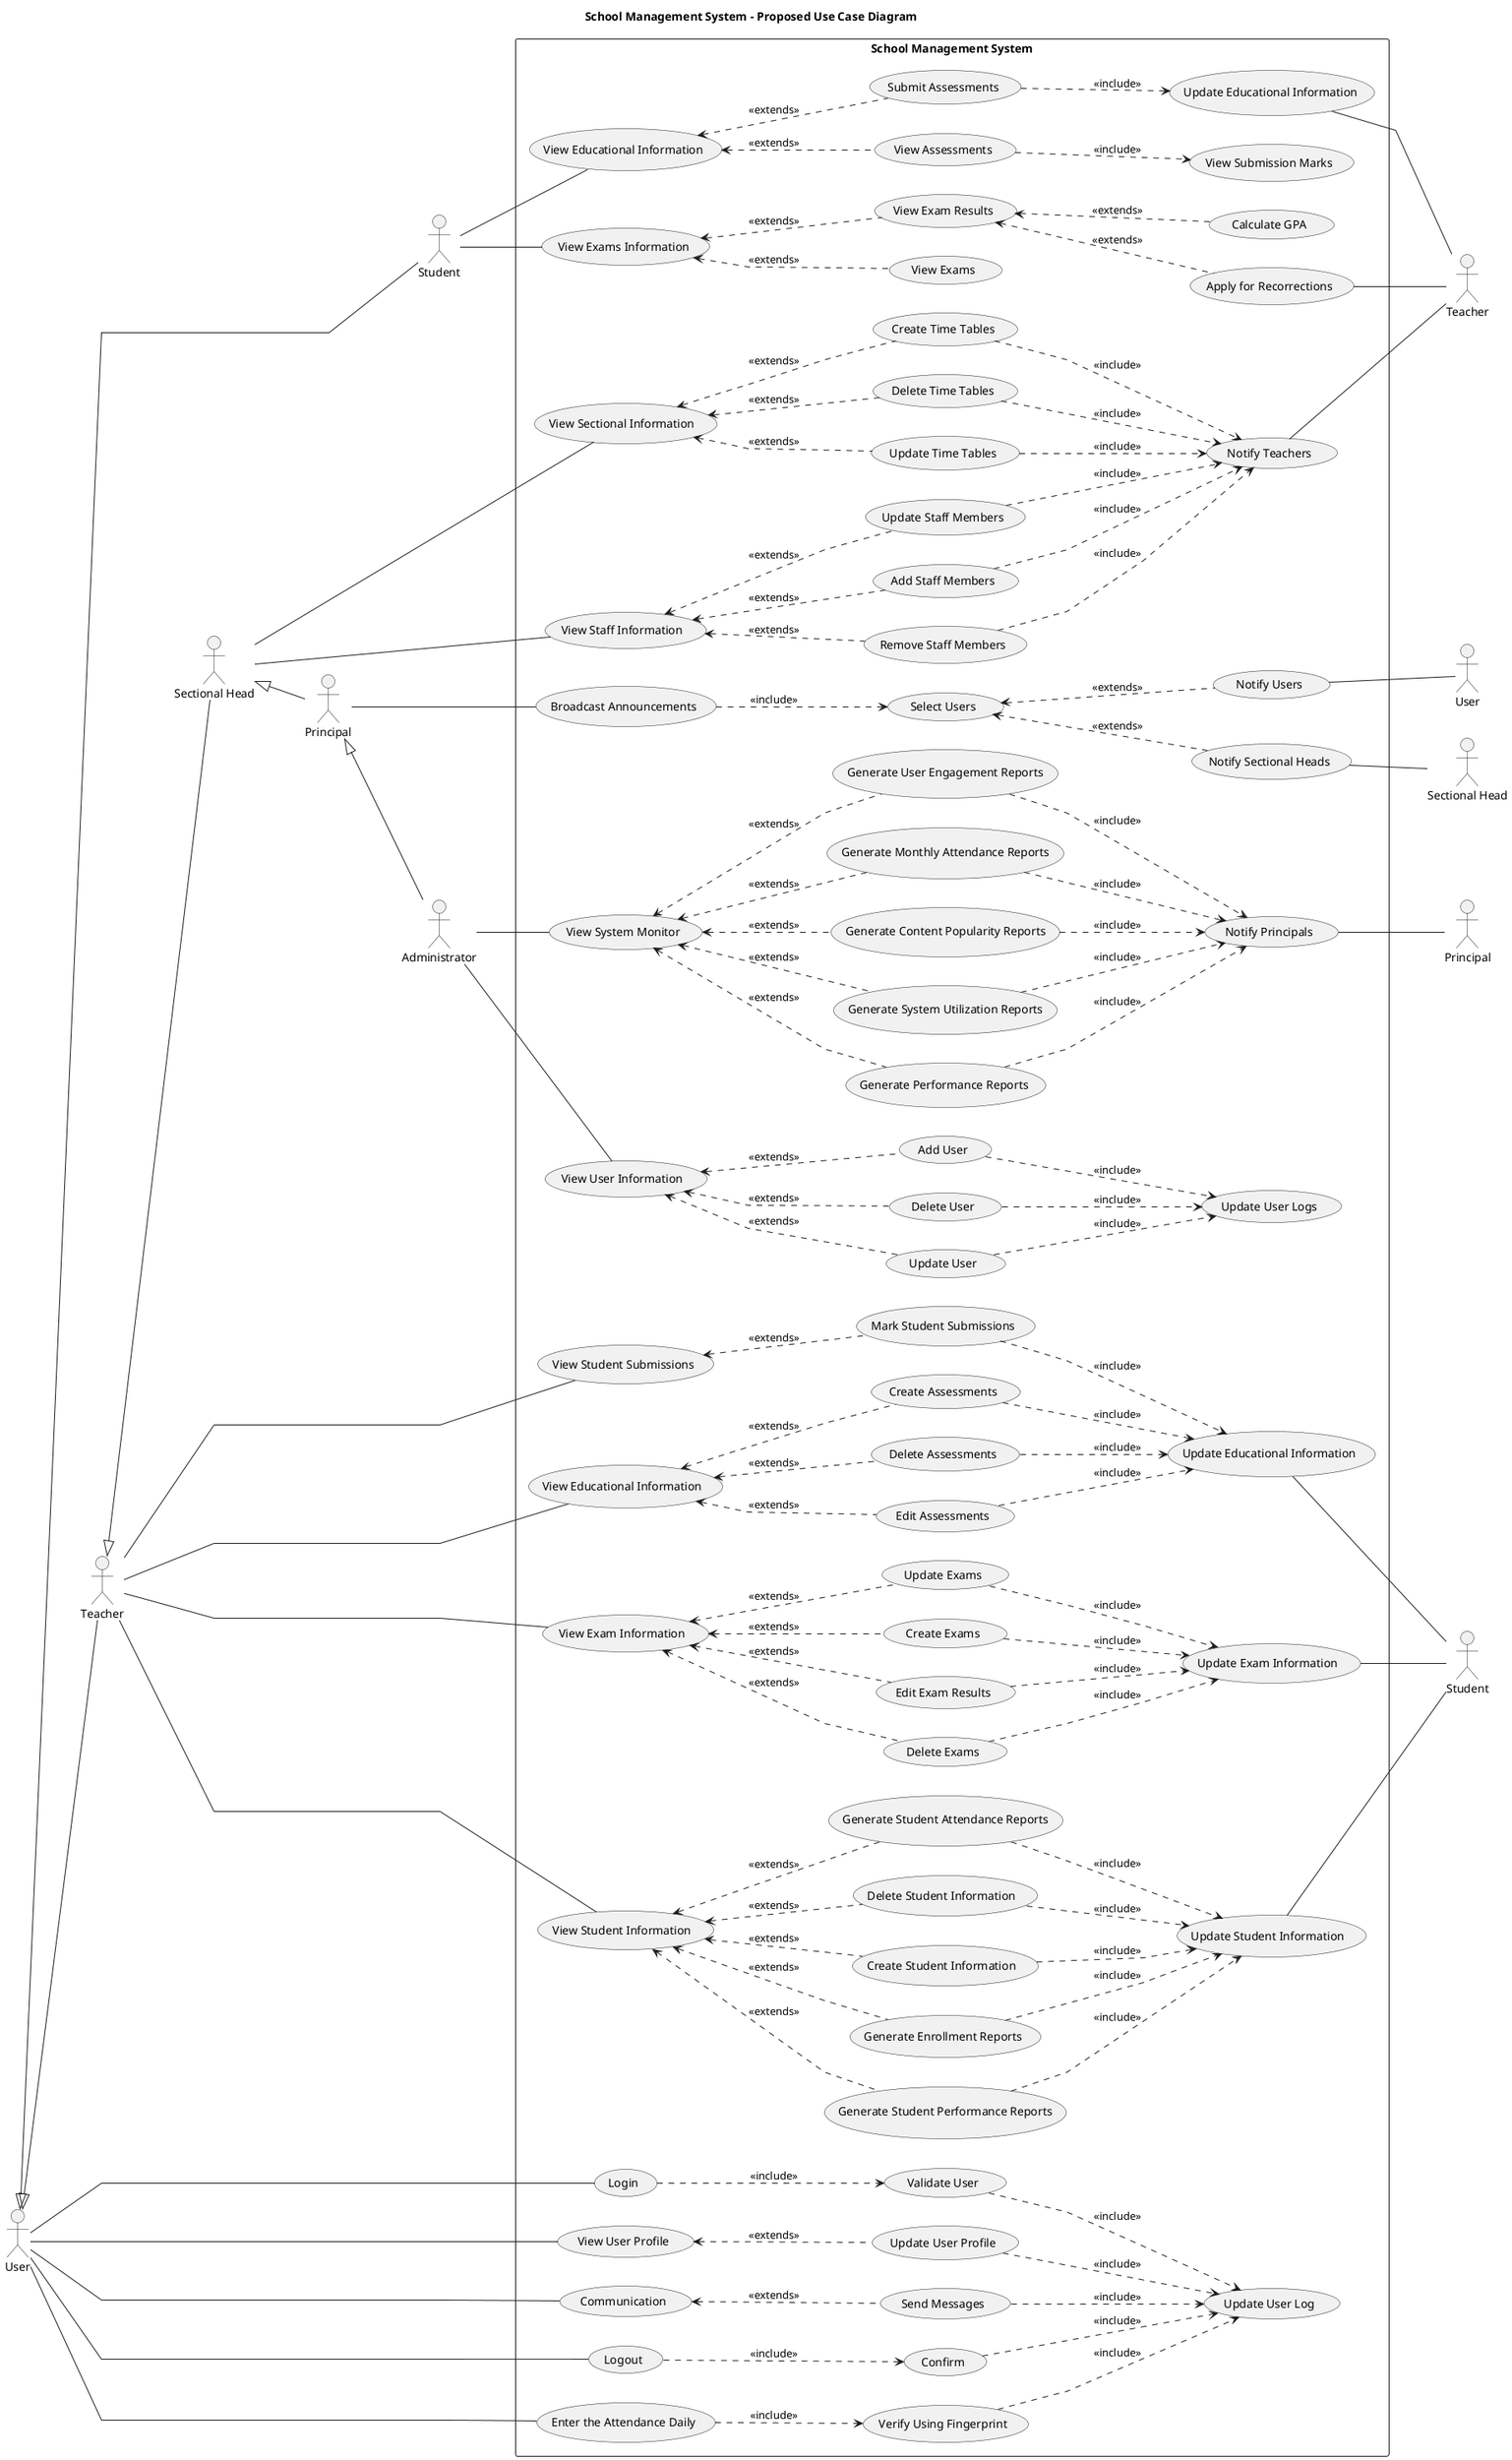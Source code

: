 @startuml School Management System
title School Management System - Proposed Use Case Diagram

left to right direction
skinparam linetype polyline

actor "User" as U
actor "User" as UR
actor "Student" as S
actor "Student" as SR
actor "Teacher" as T
actor "Teacher" as TR
actor "Sectional Head" as SH
actor "Sectional Head" as SHR
actor "Principal" as P
actor "Principal" as PR
actor "Administrator" as A

U <|-- S
U <|-- T
T <|-- SH
SH <|-- P
P <|-- A

rectangle "School Management System" {
        U -- (Enter the Attendance Daily)
        (Enter the Attendance Daily) ..> (Verify Using Fingerprint) : <<include>>
        (Verify Using Fingerprint) ..> (Update User Log) : <<include>>

        U -- (Login)
        (Login) ..> (Validate User) : <<include>>
        (Validate User) ..> (Update User Log) : <<include>>

        U -- (View User Profile)
        (View User Profile) <.. (Update User Profile) : <<extends>>
        (Update User Profile) ..> (Update User Log) : <<include>>

        U -- (Communication)
        (Communication) <.. (Send Messages) : <<extends>>
        (Send Messages) ..> (Update User Log) : <<include>>

        U -- (Logout)
        (Logout) ..> (Confirm) : <<include>>
        (Confirm) ..> (Update User Log) : <<include>>

        (Notify Users) -- UR

        S -- (View Educational Information)
        (View Educational Information) <.. (Submit Assessments) : <<extends>>
        (View Educational Information) <.. (View Assessments) : <<extends>>

        (Submit Assessments) ..> (Update Educational Information) : <<include>>
        (View Assessments) ..> (View Submission Marks) : <<include>>

        S -- (View Exams Information)
        (View Exams Information) <.. (View Exams) : <<extends>>
        (View Exams Information) <.. (View Exam Results) : <<extends>>
        (View Exam Results) <.. (Apply for Recorrections) : <<extends>>
        (View Exam Results) <.. (Calculate GPA) : <<extends>>

        (Update Student Information ) -- SR
        (Update Educational Information ) -- SR
        (Update Exam Information ) -- SR

        T -- (View Student Information )
        (View Student Information ) <.. (Create Student Information ) : <<extends>>
        (View Student Information ) <.. (Delete Student Information ) : <<extends>>
        (View Student Information ) <.. (Generate Student Attendance Reports) : <<extends>>
        (View Student Information ) <.. (Generate Student Performance Reports) : <<extends>>
        (View Student Information ) <.. (Generate Enrollment Reports) : <<extends>>

        (Create Student Information ) ..> (Update Student Information ) : <<include>>
        (Delete Student Information ) ..> (Update Student Information ) : <<include>>
        (Generate Student Attendance Reports) ..> (Update Student Information ) : <<include>>
        (Generate Student Performance Reports) ..> (Update Student Information ) : <<include>>
        (Generate Enrollment Reports) ..> (Update Student Information ): <<include>>

        T -- (View Educational Information )
        (View Educational Information ) <.. (Create Assessments) : <<extends>>
        (View Educational Information ) <.. (Edit Assessments) : <<extends>>
        (View Educational Information ) <.. (Delete Assessments) : <<extends>>

        T -- (View Student Submissions)
        (View Student Submissions) <.. (Mark Student Submissions) : <<extends>>

        (Create Assessments) ..> (Update Educational Information ): <<include>>
        (Edit Assessments) ..> (Update Educational Information ): <<include>>
        (Delete Assessments) ..> (Update Educational Information ): <<include>>
        (Mark Student Submissions) ..> (Update Educational Information ) : <<include>>

        T -- (View Exam Information )
        (View Exam Information ) <.. (Create Exams) : <<extends>>
        (View Exam Information ) <.. (Update Exams) : <<extends>>
        (View Exam Information ) <.. (Delete Exams) : <<extends>>
        (View Exam Information ) <.. (Edit Exam Results) : <<extends>>

        (Create Exams) ..> (Update Exam Information ) : <<include>>
        (Update Exams) ..> (Update Exam Information ) : <<include>>
        (Delete Exams) ..> (Update Exam Information ) : <<include>>
        (Edit Exam Results) ..> (Update Exam Information ) : <<include>>

        (Update Educational Information) -- TR
        (Apply for Recorrections) -- TR
        (Notify Teachers) -- TR

        SH -- (View Staff Information )
        (View Staff Information ) <.. (Add Staff Members) : <<extends>>
        (View Staff Information ) <.. (Update Staff Members) : <<extends>>
        (View Staff Information ) <.. (Remove Staff Members) : <<extends>>
        
        SH -- (View Sectional Information )
        (View Sectional Information ) <.. (Create Time Tables) : <<extends>>
        (View Sectional Information ) <.. (Update Time Tables) : <<extends>>
        (View Sectional Information ) <.. (Delete Time Tables) : <<extends>>

        (Notify Sectional Heads) -- SHR

        (Add Staff Members) ..> (Notify Teachers) : <<include>>
        (Update Staff Members) ..> (Notify Teachers) : <<include>>
        (Remove Staff Members) ..> (Notify Teachers) : <<include>>
        (Create Time Tables) ..> (Notify Teachers): <<include>>
        (Update Time Tables) ..> (Notify Teachers) : <<include>>
        (Delete Time Tables) ..> (Notify Teachers) : <<include>>

        P -- (Broadcast Announcements)
        (Broadcast Announcements) ..> (Select Users) : <<include>>

        (Select Users) <.. (Notify Users) : <<extends>>
        (Select Users) <.. (Notify Sectional Heads) : <<extends>>

        (Notify Principals) -- PR

        A -- (View User Information )
        (View User Information ) <.. (Add User) : <<extends>>
        (View User Information ) <.. (Update User) : <<extends>>
        (View User Information ) <.. (Delete User) : <<extends>>

        (Add User) ..> (Update User Logs) : <<include>>
        (Update User) ..> (Update User Logs) : <<include>>
        (Delete User) ..> (Update User Logs) : <<include>>

        A -- (View System Monitor)
        (View System Monitor) <.. (Generate User Engagement Reports) : <<extends>>
        (View System Monitor) <.. (Generate Performance Reports) : <<extends>>
        (View System Monitor) <.. (Generate System Utilization Reports) : <<extends>>
        (View System Monitor) <.. (Generate Content Popularity Reports) : <<extends>>
        (View System Monitor) <.. (Generate Monthly Attendance Reports) : <<extends>>

        (Generate User Engagement Reports) ..> (Notify Principals) : <<include>>
        (Generate Performance Reports) ..> (Notify Principals) : <<include>>
        (Generate System Utilization Reports) ..> (Notify Principals) : <<include>>
        (Generate Content Popularity Reports) ..> (Notify Principals) : <<include>>
        (Generate Monthly Attendance Reports) ..> (Notify Principals) : <<include>>
}

@enduml